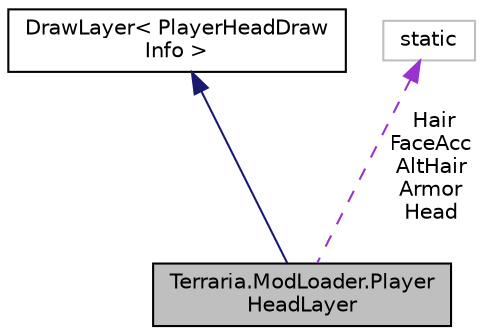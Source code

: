 digraph "Terraria.ModLoader.PlayerHeadLayer"
{
  edge [fontname="Helvetica",fontsize="10",labelfontname="Helvetica",labelfontsize="10"];
  node [fontname="Helvetica",fontsize="10",shape=record];
  Node2 [label="Terraria.ModLoader.Player\lHeadLayer",height=0.2,width=0.4,color="black", fillcolor="grey75", style="filled", fontcolor="black"];
  Node3 -> Node2 [dir="back",color="midnightblue",fontsize="10",style="solid",fontname="Helvetica"];
  Node3 [label="DrawLayer\< PlayerHeadDraw\lInfo \>",height=0.2,width=0.4,color="black", fillcolor="white", style="filled",URL="$class_terraria_1_1_mod_loader_1_1_draw_layer.html"];
  Node4 -> Node2 [dir="back",color="darkorchid3",fontsize="10",style="dashed",label=" Hair\nFaceAcc\nAltHair\nArmor\nHead" ,fontname="Helvetica"];
  Node4 [label="static",height=0.2,width=0.4,color="grey75", fillcolor="white", style="filled"];
}
